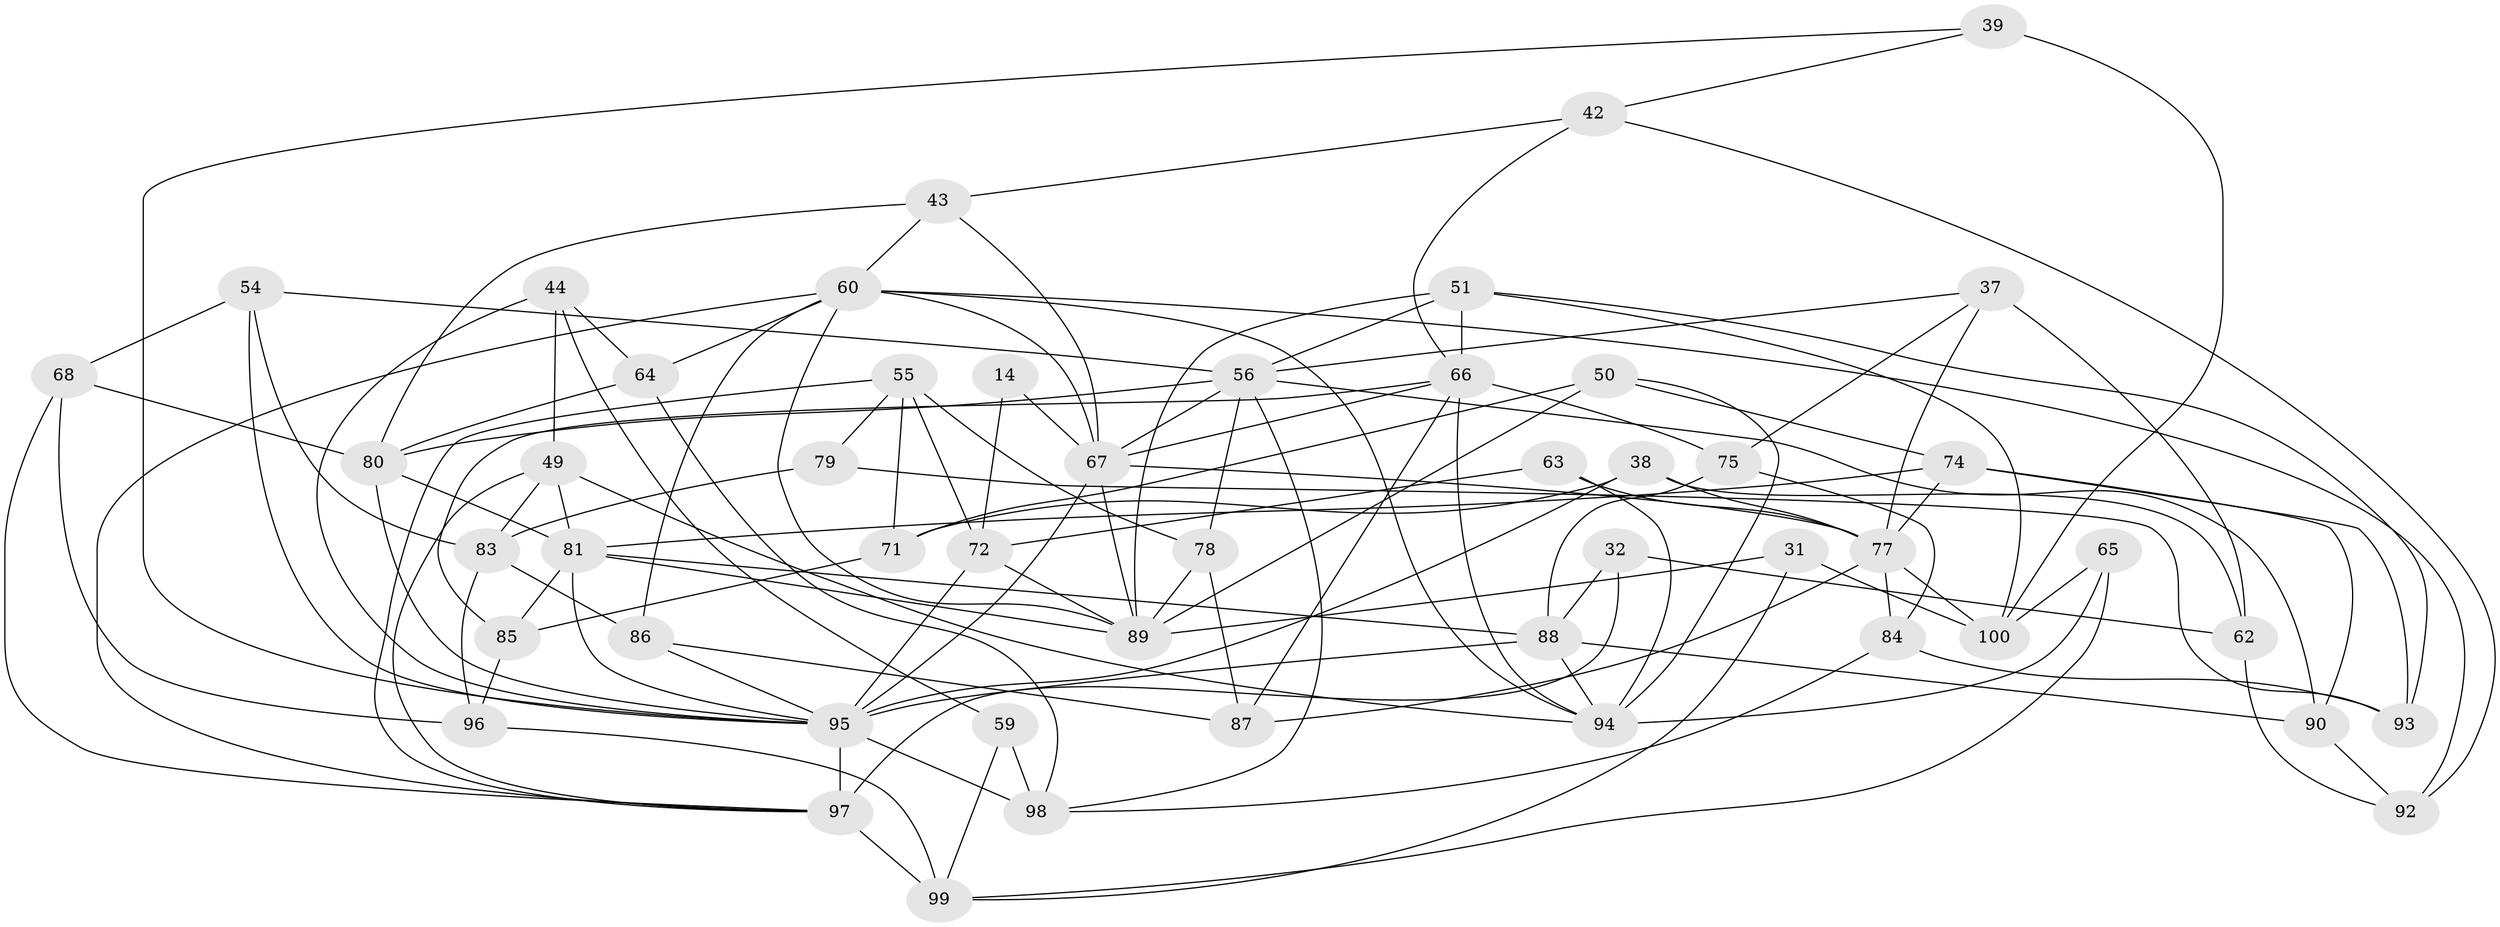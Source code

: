 // original degree distribution, {4: 1.0}
// Generated by graph-tools (version 1.1) at 2025/02/03/04/25 22:02:17]
// undirected, 50 vertices, 122 edges
graph export_dot {
graph [start="1"]
  node [color=gray90,style=filled];
  14;
  31;
  32;
  37;
  38;
  39;
  42;
  43;
  44;
  49 [super="+25"];
  50;
  51 [super="+29+33"];
  54;
  55 [super="+52"];
  56 [super="+34+36"];
  59;
  60 [super="+11+24"];
  62;
  63;
  64;
  65;
  66 [super="+15+40"];
  67 [super="+2+48+53"];
  68;
  71;
  72 [super="+18+70"];
  74 [super="+58"];
  75;
  77 [super="+10"];
  78;
  79;
  80 [super="+22+76"];
  81 [super="+8+61+12+23"];
  83 [super="+46"];
  84;
  85;
  86;
  87;
  88 [super="+5+82"];
  89 [super="+47+73"];
  90;
  92;
  93;
  94 [super="+41"];
  95 [super="+91+57"];
  96;
  97 [super="+16+13"];
  98 [super="+21"];
  99 [super="+26"];
  100 [super="+1"];
  14 -- 67 [weight=2];
  14 -- 72 [weight=2];
  31 -- 99;
  31 -- 100;
  31 -- 89 [weight=2];
  32 -- 88 [weight=2];
  32 -- 62;
  32 -- 97;
  37 -- 62;
  37 -- 75;
  37 -- 77;
  37 -- 56;
  38 -- 71;
  38 -- 62;
  38 -- 77;
  38 -- 95;
  39 -- 42;
  39 -- 100 [weight=2];
  39 -- 95;
  42 -- 43;
  42 -- 66;
  42 -- 92;
  43 -- 60;
  43 -- 80;
  43 -- 67;
  44 -- 95;
  44 -- 64;
  44 -- 59;
  44 -- 49;
  49 -- 97;
  49 -- 83;
  49 -- 94 [weight=2];
  49 -- 81;
  50 -- 71;
  50 -- 94;
  50 -- 74;
  50 -- 89;
  51 -- 66 [weight=3];
  51 -- 100;
  51 -- 89 [weight=2];
  51 -- 93;
  51 -- 56;
  54 -- 83;
  54 -- 68;
  54 -- 56;
  54 -- 95;
  55 -- 78;
  55 -- 79;
  55 -- 72 [weight=2];
  55 -- 97;
  55 -- 71;
  56 -- 78;
  56 -- 80;
  56 -- 98;
  56 -- 90;
  56 -- 67;
  59 -- 98 [weight=2];
  59 -- 99;
  60 -- 64;
  60 -- 94;
  60 -- 67;
  60 -- 86;
  60 -- 97;
  60 -- 92;
  60 -- 89;
  62 -- 92;
  63 -- 94 [weight=2];
  63 -- 77;
  63 -- 72;
  64 -- 80;
  64 -- 98;
  65 -- 94 [weight=2];
  65 -- 99;
  65 -- 100;
  66 -- 67 [weight=2];
  66 -- 85;
  66 -- 87;
  66 -- 75;
  66 -- 94;
  67 -- 77;
  67 -- 95 [weight=3];
  67 -- 89;
  68 -- 96;
  68 -- 97;
  68 -- 80;
  71 -- 85;
  72 -- 89;
  72 -- 95 [weight=2];
  74 -- 90;
  74 -- 77;
  74 -- 81 [weight=2];
  74 -- 93;
  75 -- 84;
  75 -- 88;
  77 -- 100;
  77 -- 84;
  77 -- 87;
  78 -- 87;
  78 -- 89;
  79 -- 93;
  79 -- 83 [weight=2];
  80 -- 81 [weight=2];
  80 -- 95 [weight=2];
  81 -- 88;
  81 -- 85;
  81 -- 95 [weight=2];
  81 -- 89 [weight=3];
  83 -- 96;
  83 -- 86;
  84 -- 93;
  84 -- 98;
  85 -- 96;
  86 -- 87;
  86 -- 95;
  88 -- 94;
  88 -- 90;
  88 -- 95 [weight=2];
  90 -- 92;
  95 -- 97 [weight=3];
  95 -- 98;
  96 -- 99;
  97 -- 99 [weight=2];
}
